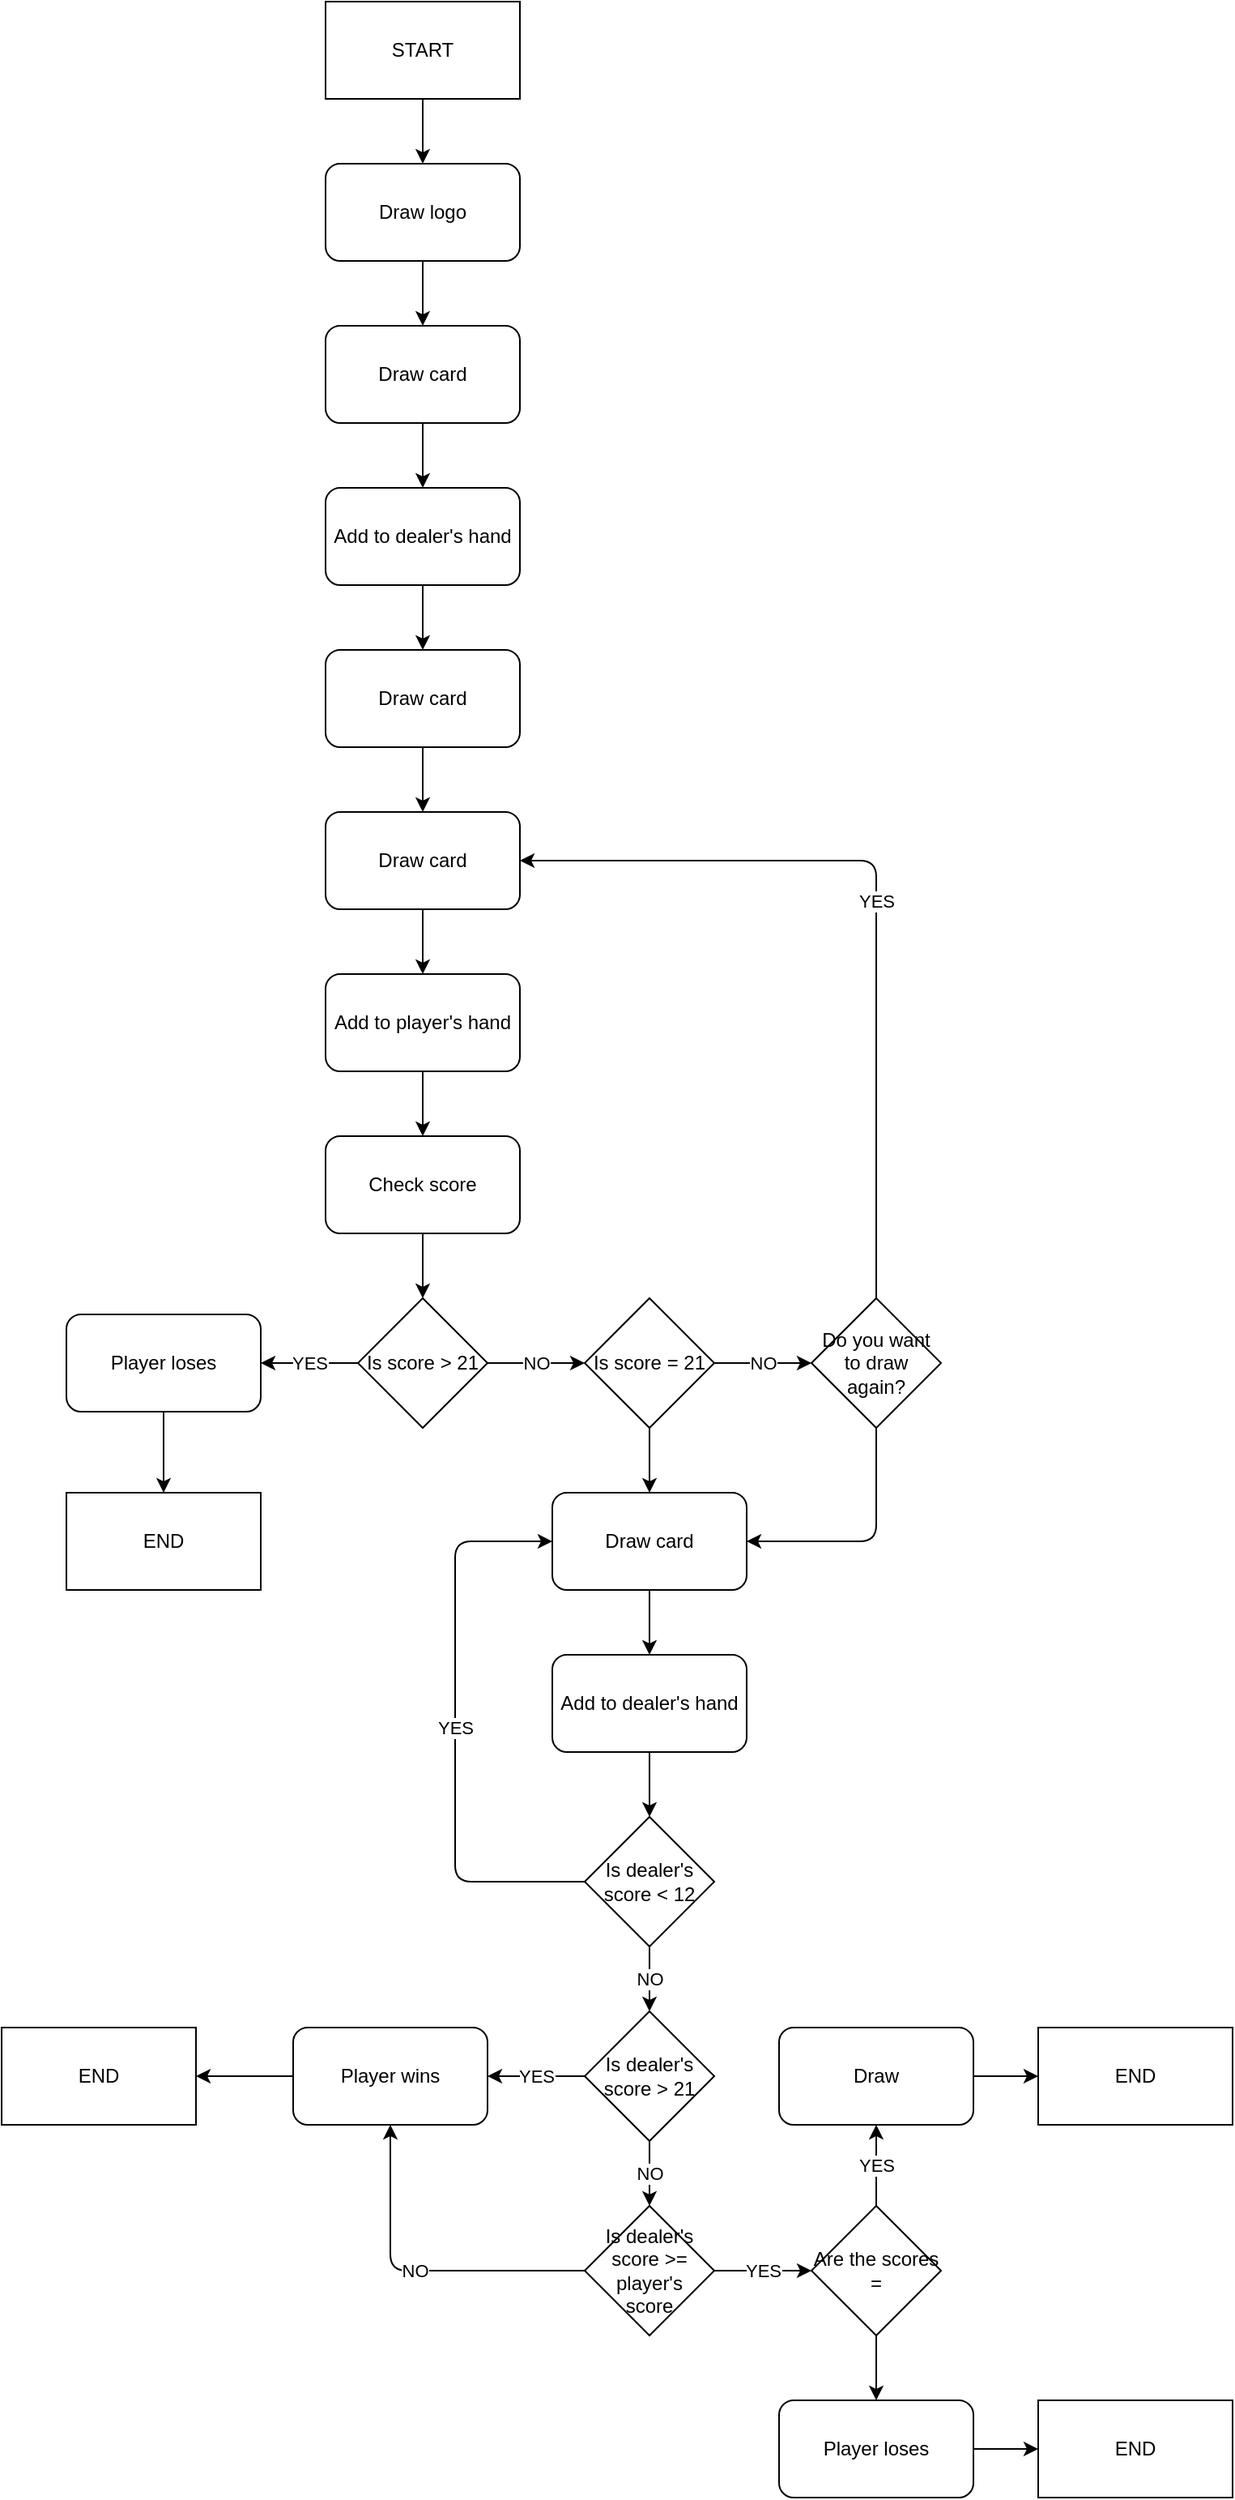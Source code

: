 <mxfile>
    <diagram id="aypMPP0-gWekZdbCvQcv" name="Page-1">
        <mxGraphModel dx="857" dy="388" grid="1" gridSize="10" guides="1" tooltips="1" connect="1" arrows="1" fold="1" page="1" pageScale="1" pageWidth="850" pageHeight="1100" math="0" shadow="0">
            <root>
                <mxCell id="0"/>
                <mxCell id="1" parent="0"/>
                <mxCell id="15" value="" style="edgeStyle=none;html=1;" edge="1" parent="1" source="2" target="3">
                    <mxGeometry relative="1" as="geometry"/>
                </mxCell>
                <mxCell id="2" value="START" style="rounded=0;whiteSpace=wrap;html=1;" vertex="1" parent="1">
                    <mxGeometry x="360" y="40" width="120" height="60" as="geometry"/>
                </mxCell>
                <mxCell id="16" value="" style="edgeStyle=none;html=1;" edge="1" parent="1" source="3" target="9">
                    <mxGeometry relative="1" as="geometry"/>
                </mxCell>
                <mxCell id="3" value="Draw logo" style="rounded=1;whiteSpace=wrap;html=1;" vertex="1" parent="1">
                    <mxGeometry x="360" y="140" width="120" height="60" as="geometry"/>
                </mxCell>
                <mxCell id="11" value="" style="edgeStyle=none;html=1;" edge="1" parent="1" source="9" target="10">
                    <mxGeometry relative="1" as="geometry"/>
                </mxCell>
                <mxCell id="9" value="Draw card" style="rounded=1;whiteSpace=wrap;html=1;" vertex="1" parent="1">
                    <mxGeometry x="360" y="240" width="120" height="60" as="geometry"/>
                </mxCell>
                <mxCell id="13" value="" style="edgeStyle=none;html=1;" edge="1" parent="1" source="10" target="12">
                    <mxGeometry relative="1" as="geometry"/>
                </mxCell>
                <mxCell id="10" value="Add to dealer's hand" style="rounded=1;whiteSpace=wrap;html=1;" vertex="1" parent="1">
                    <mxGeometry x="360" y="340" width="120" height="60" as="geometry"/>
                </mxCell>
                <mxCell id="18" value="" style="edgeStyle=none;html=1;" edge="1" parent="1" source="12" target="17">
                    <mxGeometry relative="1" as="geometry"/>
                </mxCell>
                <mxCell id="12" value="Draw card" style="rounded=1;whiteSpace=wrap;html=1;" vertex="1" parent="1">
                    <mxGeometry x="360" y="440" width="120" height="60" as="geometry"/>
                </mxCell>
                <mxCell id="20" value="" style="edgeStyle=none;html=1;" edge="1" parent="1" source="17" target="19">
                    <mxGeometry relative="1" as="geometry"/>
                </mxCell>
                <mxCell id="17" value="Draw card" style="rounded=1;whiteSpace=wrap;html=1;" vertex="1" parent="1">
                    <mxGeometry x="360" y="540" width="120" height="60" as="geometry"/>
                </mxCell>
                <mxCell id="24" value="" style="edgeStyle=none;html=1;" edge="1" parent="1" source="19" target="23">
                    <mxGeometry relative="1" as="geometry"/>
                </mxCell>
                <mxCell id="19" value="Add to player's hand" style="rounded=1;whiteSpace=wrap;html=1;" vertex="1" parent="1">
                    <mxGeometry x="360" y="640" width="120" height="60" as="geometry"/>
                </mxCell>
                <mxCell id="33" value="YES" style="edgeStyle=none;html=1;entryX=1;entryY=0.5;entryDx=0;entryDy=0;" edge="1" parent="1" source="21" target="17">
                    <mxGeometry relative="1" as="geometry">
                        <mxPoint x="550" y="650" as="targetPoint"/>
                        <Array as="points">
                            <mxPoint x="700" y="570"/>
                        </Array>
                    </mxGeometry>
                </mxCell>
                <mxCell id="37" style="edgeStyle=none;html=1;entryX=1;entryY=0.5;entryDx=0;entryDy=0;" edge="1" parent="1" source="21" target="34">
                    <mxGeometry relative="1" as="geometry">
                        <Array as="points">
                            <mxPoint x="700" y="990"/>
                        </Array>
                    </mxGeometry>
                </mxCell>
                <mxCell id="21" value="Do you want to draw again?" style="rhombus;whiteSpace=wrap;html=1;" vertex="1" parent="1">
                    <mxGeometry x="660" y="840" width="80" height="80" as="geometry"/>
                </mxCell>
                <mxCell id="26" value="" style="edgeStyle=none;html=1;" edge="1" parent="1" source="23" target="25">
                    <mxGeometry relative="1" as="geometry"/>
                </mxCell>
                <mxCell id="23" value="Check score" style="rounded=1;whiteSpace=wrap;html=1;" vertex="1" parent="1">
                    <mxGeometry x="360" y="740" width="120" height="60" as="geometry"/>
                </mxCell>
                <mxCell id="28" value="NO" style="edgeStyle=none;html=1;" edge="1" parent="1" source="25" target="27">
                    <mxGeometry relative="1" as="geometry"/>
                </mxCell>
                <mxCell id="30" value="YES" style="edgeStyle=none;html=1;" edge="1" parent="1" source="25" target="29">
                    <mxGeometry relative="1" as="geometry"/>
                </mxCell>
                <mxCell id="25" value="Is score &amp;gt; 21" style="rhombus;whiteSpace=wrap;html=1;" vertex="1" parent="1">
                    <mxGeometry x="380" y="840" width="80" height="80" as="geometry"/>
                </mxCell>
                <mxCell id="32" value="NO" style="edgeStyle=none;html=1;" edge="1" parent="1" source="27">
                    <mxGeometry relative="1" as="geometry">
                        <mxPoint x="660" y="880" as="targetPoint"/>
                    </mxGeometry>
                </mxCell>
                <mxCell id="36" value="" style="edgeStyle=none;html=1;" edge="1" parent="1" source="27" target="34">
                    <mxGeometry relative="1" as="geometry"/>
                </mxCell>
                <mxCell id="27" value="Is score = 21" style="rhombus;whiteSpace=wrap;html=1;" vertex="1" parent="1">
                    <mxGeometry x="520" y="840" width="80" height="80" as="geometry"/>
                </mxCell>
                <mxCell id="64" value="" style="edgeStyle=none;html=1;" edge="1" parent="1" source="29" target="63">
                    <mxGeometry relative="1" as="geometry"/>
                </mxCell>
                <mxCell id="29" value="Player loses" style="rounded=1;whiteSpace=wrap;html=1;" vertex="1" parent="1">
                    <mxGeometry x="200" y="850" width="120" height="60" as="geometry"/>
                </mxCell>
                <mxCell id="38" value="" style="edgeStyle=none;html=1;" edge="1" parent="1" source="34" target="35">
                    <mxGeometry relative="1" as="geometry"/>
                </mxCell>
                <mxCell id="34" value="Draw card" style="rounded=1;whiteSpace=wrap;html=1;" vertex="1" parent="1">
                    <mxGeometry x="500" y="960" width="120" height="60" as="geometry"/>
                </mxCell>
                <mxCell id="40" value="" style="edgeStyle=none;html=1;" edge="1" parent="1" source="35" target="39">
                    <mxGeometry relative="1" as="geometry"/>
                </mxCell>
                <mxCell id="35" value="Add to dealer's hand" style="rounded=1;whiteSpace=wrap;html=1;" vertex="1" parent="1">
                    <mxGeometry x="500" y="1060" width="120" height="60" as="geometry"/>
                </mxCell>
                <mxCell id="41" value="YES" style="edgeStyle=none;html=1;entryX=0;entryY=0.5;entryDx=0;entryDy=0;" edge="1" parent="1" source="39" target="34">
                    <mxGeometry relative="1" as="geometry">
                        <Array as="points">
                            <mxPoint x="440" y="1200"/>
                            <mxPoint x="440" y="990"/>
                        </Array>
                    </mxGeometry>
                </mxCell>
                <mxCell id="43" value="NO" style="edgeStyle=none;html=1;" edge="1" parent="1" source="39" target="42">
                    <mxGeometry relative="1" as="geometry"/>
                </mxCell>
                <mxCell id="39" value="Is dealer's score &amp;lt; 12" style="rhombus;whiteSpace=wrap;html=1;" vertex="1" parent="1">
                    <mxGeometry x="520" y="1160" width="80" height="80" as="geometry"/>
                </mxCell>
                <mxCell id="45" value="YES" style="edgeStyle=none;html=1;" edge="1" parent="1" source="42" target="44">
                    <mxGeometry relative="1" as="geometry"/>
                </mxCell>
                <mxCell id="47" value="NO" style="edgeStyle=none;html=1;" edge="1" parent="1" source="42" target="46">
                    <mxGeometry relative="1" as="geometry"/>
                </mxCell>
                <mxCell id="42" value="Is dealer's score &amp;gt; 21" style="rhombus;whiteSpace=wrap;html=1;" vertex="1" parent="1">
                    <mxGeometry x="520" y="1280" width="80" height="80" as="geometry"/>
                </mxCell>
                <mxCell id="62" value="" style="edgeStyle=none;html=1;" edge="1" parent="1" source="44" target="61">
                    <mxGeometry relative="1" as="geometry"/>
                </mxCell>
                <mxCell id="44" value="Player wins" style="rounded=1;whiteSpace=wrap;html=1;" vertex="1" parent="1">
                    <mxGeometry x="340" y="1290" width="120" height="60" as="geometry"/>
                </mxCell>
                <mxCell id="49" value="YES" style="edgeStyle=none;html=1;" edge="1" parent="1" source="46">
                    <mxGeometry relative="1" as="geometry">
                        <mxPoint x="660" y="1440" as="targetPoint"/>
                    </mxGeometry>
                </mxCell>
                <mxCell id="51" value="NO" style="edgeStyle=none;html=1;entryX=0.5;entryY=1;entryDx=0;entryDy=0;" edge="1" parent="1" source="46" target="44">
                    <mxGeometry relative="1" as="geometry">
                        <Array as="points">
                            <mxPoint x="400" y="1440"/>
                        </Array>
                    </mxGeometry>
                </mxCell>
                <mxCell id="46" value="Is dealer's score &amp;gt;= player's &lt;br&gt;score" style="rhombus;whiteSpace=wrap;html=1;" vertex="1" parent="1">
                    <mxGeometry x="520" y="1400" width="80" height="80" as="geometry"/>
                </mxCell>
                <mxCell id="54" value="YES" style="edgeStyle=none;html=1;" edge="1" parent="1" source="52" target="53">
                    <mxGeometry relative="1" as="geometry"/>
                </mxCell>
                <mxCell id="56" value="" style="edgeStyle=none;html=1;" edge="1" parent="1" source="52" target="55">
                    <mxGeometry relative="1" as="geometry"/>
                </mxCell>
                <mxCell id="52" value="Are the scores =" style="rhombus;whiteSpace=wrap;html=1;" vertex="1" parent="1">
                    <mxGeometry x="660" y="1400" width="80" height="80" as="geometry"/>
                </mxCell>
                <mxCell id="58" value="" style="edgeStyle=none;html=1;" edge="1" parent="1" source="53" target="57">
                    <mxGeometry relative="1" as="geometry"/>
                </mxCell>
                <mxCell id="53" value="Draw" style="rounded=1;whiteSpace=wrap;html=1;" vertex="1" parent="1">
                    <mxGeometry x="640" y="1290" width="120" height="60" as="geometry"/>
                </mxCell>
                <mxCell id="60" value="" style="edgeStyle=none;html=1;" edge="1" parent="1" source="55" target="59">
                    <mxGeometry relative="1" as="geometry"/>
                </mxCell>
                <mxCell id="55" value="Player loses" style="rounded=1;whiteSpace=wrap;html=1;" vertex="1" parent="1">
                    <mxGeometry x="640" y="1520" width="120" height="60" as="geometry"/>
                </mxCell>
                <mxCell id="57" value="END" style="rounded=0;whiteSpace=wrap;html=1;" vertex="1" parent="1">
                    <mxGeometry x="800" y="1290" width="120" height="60" as="geometry"/>
                </mxCell>
                <mxCell id="59" value="END" style="rounded=0;whiteSpace=wrap;html=1;" vertex="1" parent="1">
                    <mxGeometry x="800" y="1520" width="120" height="60" as="geometry"/>
                </mxCell>
                <mxCell id="61" value="END" style="rounded=0;whiteSpace=wrap;html=1;" vertex="1" parent="1">
                    <mxGeometry x="160" y="1290" width="120" height="60" as="geometry"/>
                </mxCell>
                <mxCell id="63" value="END" style="rounded=0;whiteSpace=wrap;html=1;" vertex="1" parent="1">
                    <mxGeometry x="200" y="960" width="120" height="60" as="geometry"/>
                </mxCell>
            </root>
        </mxGraphModel>
    </diagram>
</mxfile>